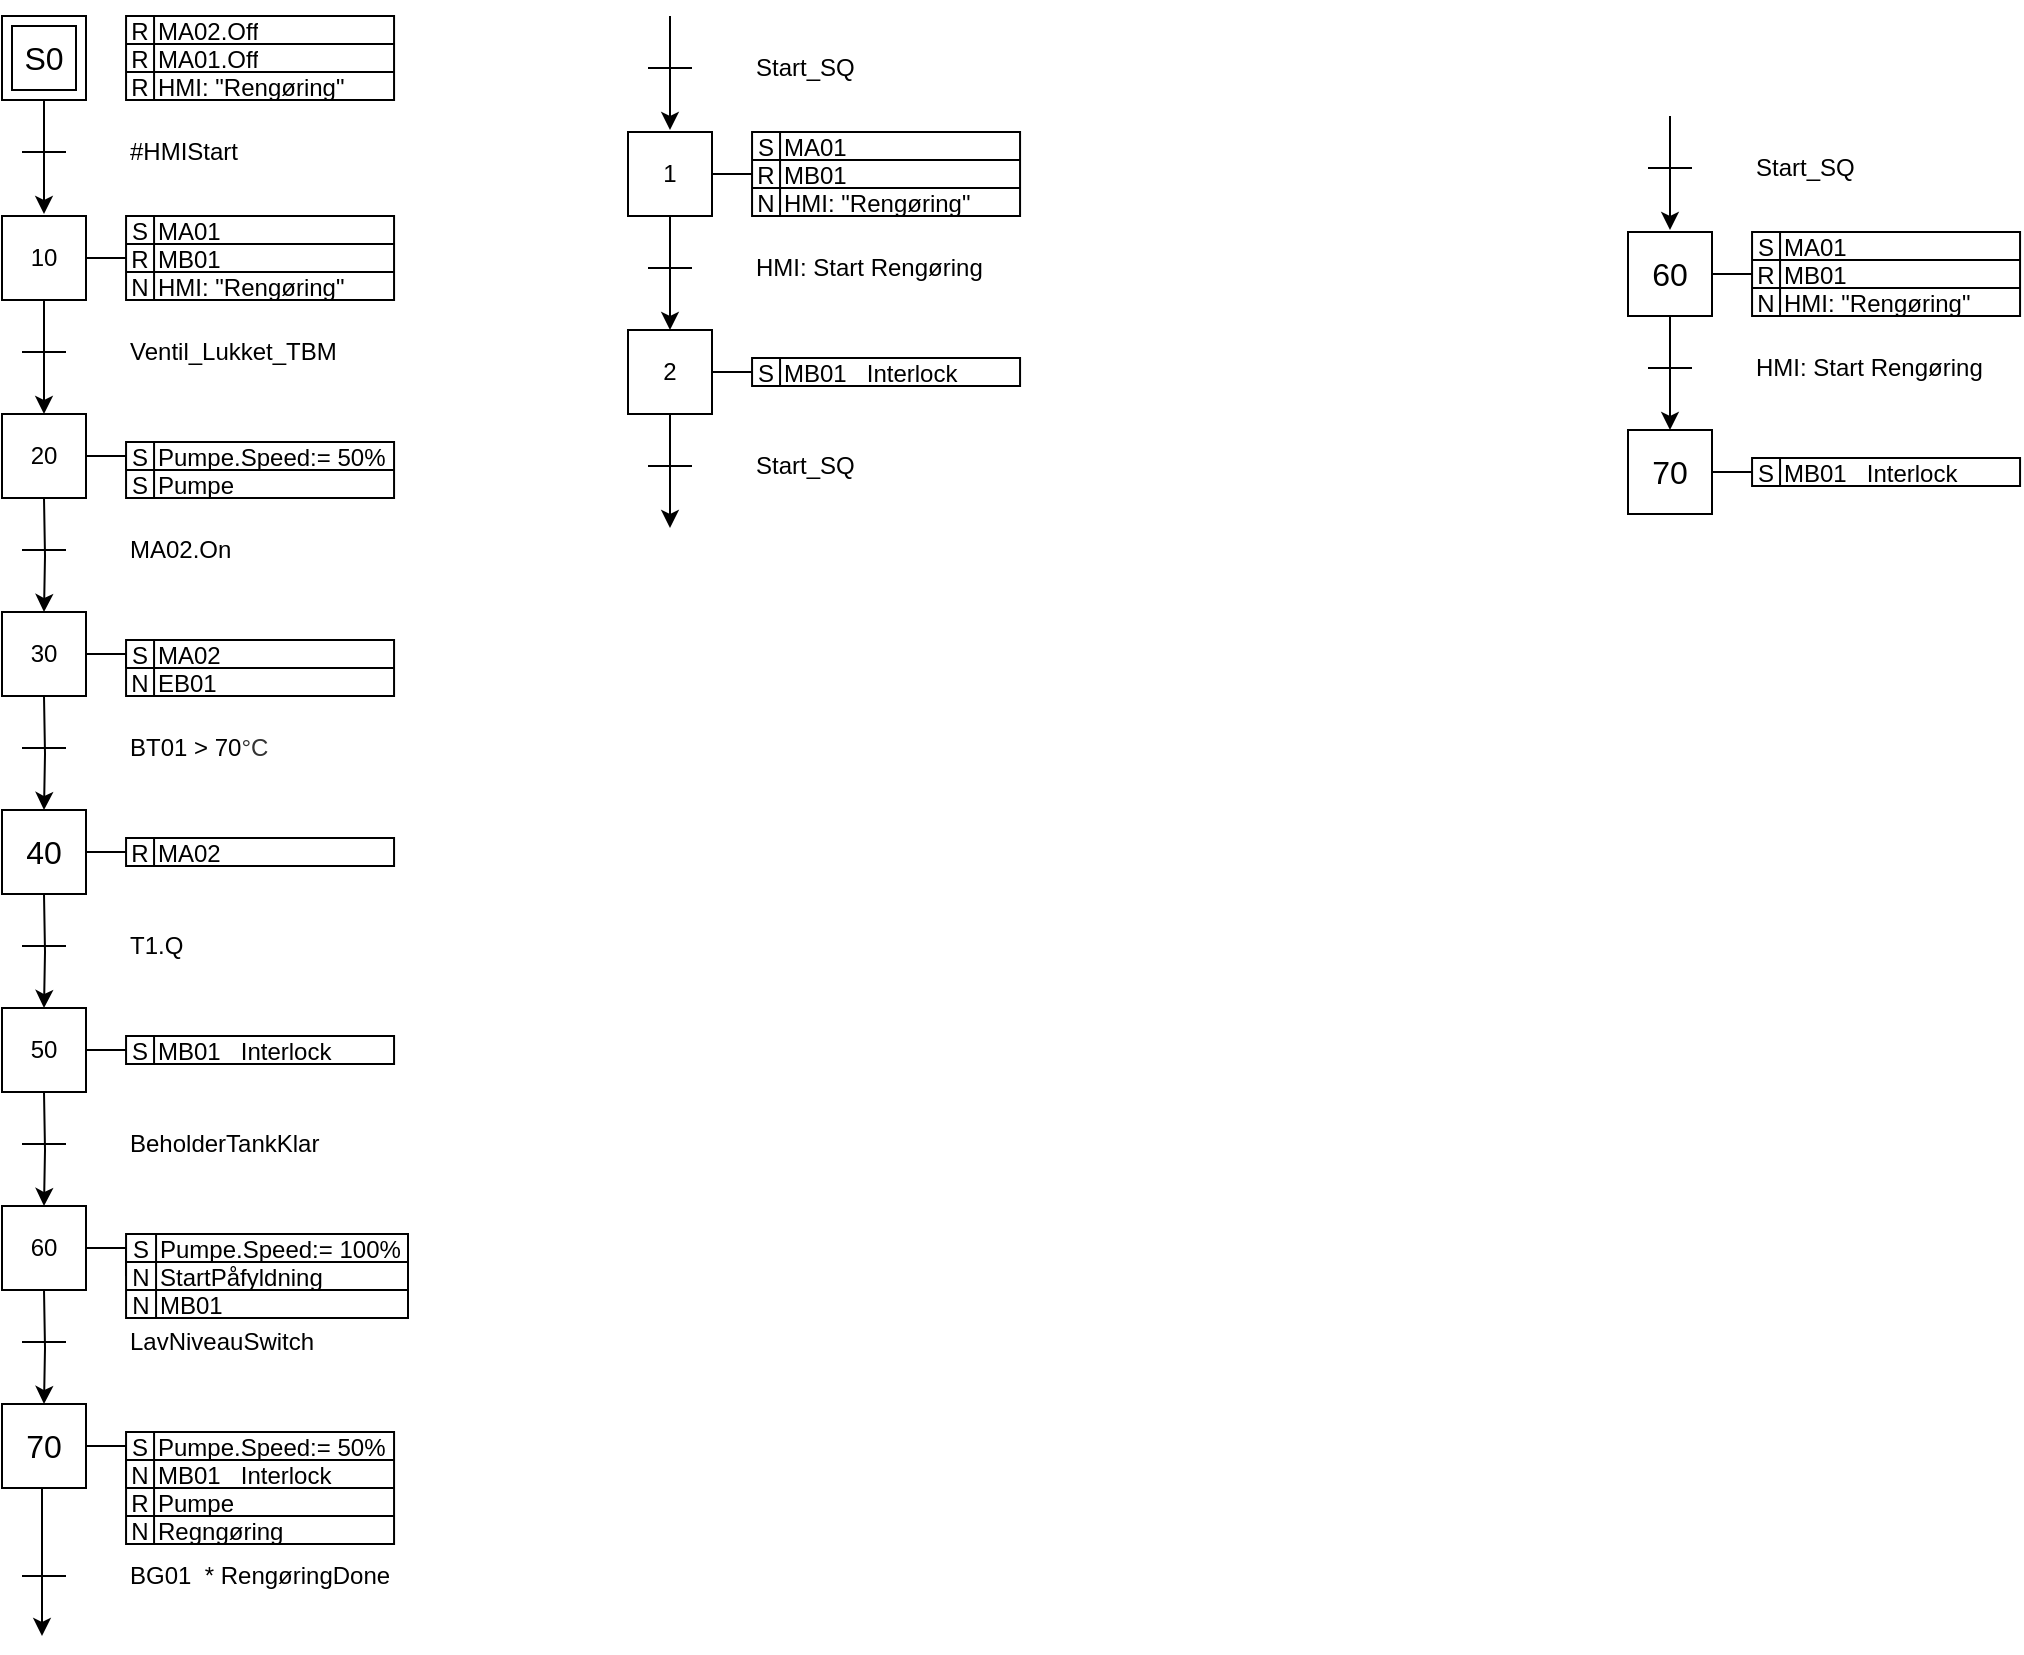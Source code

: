 <mxfile version="24.3.1" type="github">
  <diagram name="Page-1" id="NbfsIK5s4W6ppTxl1Prs">
    <mxGraphModel dx="1421" dy="1440" grid="1" gridSize="10" guides="1" tooltips="1" connect="1" arrows="1" fold="1" page="1" pageScale="1" pageWidth="827" pageHeight="1169" math="0" shadow="0">
      <root>
        <mxCell id="0" />
        <mxCell id="1" parent="0" />
        <mxCell id="Tps_7IvrE-eYc0x_Tanh-2" value="0" style="whiteSpace=wrap;html=1;aspect=fixed;" vertex="1" parent="1">
          <mxGeometry x="-413" y="-1120" width="42" height="42" as="geometry" />
        </mxCell>
        <mxCell id="Tps_7IvrE-eYc0x_Tanh-3" value="&lt;font style=&quot;font-size: 16px;&quot;&gt;S0&lt;/font&gt;" style="whiteSpace=wrap;html=1;aspect=fixed;" vertex="1" parent="1">
          <mxGeometry x="-408" y="-1115" width="32" height="32" as="geometry" />
        </mxCell>
        <mxCell id="Tps_7IvrE-eYc0x_Tanh-4" style="edgeStyle=orthogonalEdgeStyle;rounded=0;orthogonalLoop=1;jettySize=auto;html=1;entryX=0.5;entryY=0;entryDx=0;entryDy=0;exitX=0.5;exitY=1;exitDx=0;exitDy=0;" edge="1" parent="1" source="Tps_7IvrE-eYc0x_Tanh-2">
          <mxGeometry relative="1" as="geometry">
            <mxPoint x="-391" y="-1080" as="sourcePoint" />
            <mxPoint x="-392" y="-1021" as="targetPoint" />
          </mxGeometry>
        </mxCell>
        <mxCell id="Tps_7IvrE-eYc0x_Tanh-5" value="" style="endArrow=none;html=1;" edge="1" parent="1">
          <mxGeometry width="50" height="50" relative="1" as="geometry">
            <mxPoint x="-403" y="-1052" as="sourcePoint" />
            <mxPoint x="-381" y="-1052" as="targetPoint" />
          </mxGeometry>
        </mxCell>
        <mxCell id="Tps_7IvrE-eYc0x_Tanh-6" value="#HMIStart" style="edgeLabel;html=1;align=left;verticalAlign=middle;resizable=0;points=[];labelBackgroundColor=none;fontSize=12;" connectable="0" vertex="1" parent="Tps_7IvrE-eYc0x_Tanh-5">
          <mxGeometry x="-0.871" y="-1" relative="1" as="geometry">
            <mxPoint x="50" y="-1" as="offset" />
          </mxGeometry>
        </mxCell>
        <mxCell id="Tps_7IvrE-eYc0x_Tanh-46" style="edgeStyle=orthogonalEdgeStyle;rounded=0;orthogonalLoop=1;jettySize=auto;html=1;entryX=0;entryY=0.5;entryDx=0;entryDy=0;endArrow=none;endFill=0;exitX=1;exitY=0.5;exitDx=0;exitDy=0;" edge="1" parent="1" source="Tps_7IvrE-eYc0x_Tanh-47" target="Tps_7IvrE-eYc0x_Tanh-48">
          <mxGeometry relative="1" as="geometry">
            <mxPoint x="-361.97" y="-979" as="sourcePoint" />
            <mxPoint x="-351" y="-999" as="targetPoint" />
          </mxGeometry>
        </mxCell>
        <mxCell id="Tps_7IvrE-eYc0x_Tanh-47" value="10" style="whiteSpace=wrap;html=1;aspect=fixed;" vertex="1" parent="1">
          <mxGeometry x="-413" y="-1020" width="42" height="42" as="geometry" />
        </mxCell>
        <mxCell id="Tps_7IvrE-eYc0x_Tanh-48" value="" style="shape=table;startSize=0;container=1;collapsible=0;childLayout=tableLayout;fontSize=12;rounded=1;swimlaneLine=1;align=left;spacing=2;" vertex="1" parent="1">
          <mxGeometry x="-350.97" y="-1020" width="134" height="42" as="geometry" />
        </mxCell>
        <mxCell id="Tps_7IvrE-eYc0x_Tanh-49" value="" style="shape=tableRow;horizontal=0;startSize=0;swimlaneHead=0;swimlaneBody=0;strokeColor=inherit;top=0;left=0;bottom=0;right=0;collapsible=0;dropTarget=0;fillColor=none;points=[[0,0.5],[1,0.5]];portConstraint=eastwest;fontSize=16;" vertex="1" parent="Tps_7IvrE-eYc0x_Tanh-48">
          <mxGeometry width="134" height="14" as="geometry" />
        </mxCell>
        <mxCell id="Tps_7IvrE-eYc0x_Tanh-50" value="S" style="shape=partialRectangle;html=1;whiteSpace=wrap;connectable=0;strokeColor=inherit;overflow=hidden;fillColor=none;top=0;left=0;bottom=0;right=0;pointerEvents=1;fontSize=12;align=center;verticalAlign=middle;labelPosition=center;verticalLabelPosition=middle;horizontal=1;spacing=0;" vertex="1" parent="Tps_7IvrE-eYc0x_Tanh-49">
          <mxGeometry width="14" height="14" as="geometry">
            <mxRectangle width="14" height="14" as="alternateBounds" />
          </mxGeometry>
        </mxCell>
        <mxCell id="Tps_7IvrE-eYc0x_Tanh-51" value="MA01" style="shape=partialRectangle;whiteSpace=wrap;connectable=0;strokeColor=inherit;overflow=hidden;fillColor=none;top=0;left=0;bottom=0;right=0;pointerEvents=1;fontSize=12;align=left;verticalAlign=middle;html=1;spacing=0;spacingLeft=2;" vertex="1" parent="Tps_7IvrE-eYc0x_Tanh-49">
          <mxGeometry x="14" width="120" height="14" as="geometry">
            <mxRectangle width="120" height="14" as="alternateBounds" />
          </mxGeometry>
        </mxCell>
        <mxCell id="Tps_7IvrE-eYc0x_Tanh-52" style="shape=tableRow;horizontal=0;startSize=0;swimlaneHead=0;swimlaneBody=0;strokeColor=inherit;top=0;left=0;bottom=0;right=0;collapsible=0;dropTarget=0;fillColor=none;points=[[0,0.5],[1,0.5]];portConstraint=eastwest;fontSize=16;" vertex="1" parent="Tps_7IvrE-eYc0x_Tanh-48">
          <mxGeometry y="14" width="134" height="14" as="geometry" />
        </mxCell>
        <mxCell id="Tps_7IvrE-eYc0x_Tanh-53" value="R" style="shape=partialRectangle;html=1;whiteSpace=wrap;connectable=0;strokeColor=inherit;overflow=hidden;fillColor=none;top=0;left=0;bottom=0;right=0;pointerEvents=1;fontSize=12;align=center;verticalAlign=middle;labelPosition=center;verticalLabelPosition=middle;horizontal=1;spacing=0;" vertex="1" parent="Tps_7IvrE-eYc0x_Tanh-52">
          <mxGeometry width="14" height="14" as="geometry">
            <mxRectangle width="14" height="14" as="alternateBounds" />
          </mxGeometry>
        </mxCell>
        <mxCell id="Tps_7IvrE-eYc0x_Tanh-54" value="MB01" style="shape=partialRectangle;whiteSpace=wrap;connectable=0;strokeColor=inherit;overflow=hidden;fillColor=none;top=0;left=0;bottom=0;right=0;pointerEvents=1;fontSize=12;align=left;verticalAlign=middle;html=1;spacing=0;spacingLeft=2;" vertex="1" parent="Tps_7IvrE-eYc0x_Tanh-52">
          <mxGeometry x="14" width="120" height="14" as="geometry">
            <mxRectangle width="120" height="14" as="alternateBounds" />
          </mxGeometry>
        </mxCell>
        <mxCell id="Tps_7IvrE-eYc0x_Tanh-55" style="shape=tableRow;horizontal=0;startSize=0;swimlaneHead=0;swimlaneBody=0;strokeColor=inherit;top=0;left=0;bottom=0;right=0;collapsible=0;dropTarget=0;fillColor=none;points=[[0,0.5],[1,0.5]];portConstraint=eastwest;fontSize=16;" vertex="1" parent="Tps_7IvrE-eYc0x_Tanh-48">
          <mxGeometry y="28" width="134" height="14" as="geometry" />
        </mxCell>
        <mxCell id="Tps_7IvrE-eYc0x_Tanh-56" value="N" style="shape=partialRectangle;html=1;whiteSpace=wrap;connectable=0;strokeColor=inherit;overflow=hidden;fillColor=none;top=0;left=0;bottom=0;right=0;pointerEvents=1;fontSize=12;align=center;verticalAlign=middle;labelPosition=center;verticalLabelPosition=middle;horizontal=1;spacing=0;" vertex="1" parent="Tps_7IvrE-eYc0x_Tanh-55">
          <mxGeometry width="14" height="14" as="geometry">
            <mxRectangle width="14" height="14" as="alternateBounds" />
          </mxGeometry>
        </mxCell>
        <mxCell id="Tps_7IvrE-eYc0x_Tanh-57" value="HMI: &quot;Rengøring&quot;" style="shape=partialRectangle;whiteSpace=wrap;connectable=0;strokeColor=inherit;overflow=hidden;fillColor=none;top=0;left=0;bottom=0;right=0;pointerEvents=1;fontSize=12;align=left;verticalAlign=middle;html=1;spacing=0;spacingLeft=2;" vertex="1" parent="Tps_7IvrE-eYc0x_Tanh-55">
          <mxGeometry x="14" width="120" height="14" as="geometry">
            <mxRectangle width="120" height="14" as="alternateBounds" />
          </mxGeometry>
        </mxCell>
        <mxCell id="Tps_7IvrE-eYc0x_Tanh-58" style="edgeStyle=orthogonalEdgeStyle;rounded=0;orthogonalLoop=1;jettySize=auto;html=1;entryX=0;entryY=0.5;entryDx=0;entryDy=0;endArrow=none;endFill=0;exitX=1;exitY=0.5;exitDx=0;exitDy=0;" edge="1" parent="1" source="Tps_7IvrE-eYc0x_Tanh-59" target="Tps_7IvrE-eYc0x_Tanh-63">
          <mxGeometry relative="1" as="geometry">
            <mxPoint x="-361.97" y="-880" as="sourcePoint" />
            <mxPoint x="-351" y="-900" as="targetPoint" />
          </mxGeometry>
        </mxCell>
        <mxCell id="Tps_7IvrE-eYc0x_Tanh-59" value="&lt;div&gt;20&lt;/div&gt;" style="whiteSpace=wrap;html=1;aspect=fixed;" vertex="1" parent="1">
          <mxGeometry x="-413" y="-921" width="42" height="42" as="geometry" />
        </mxCell>
        <mxCell id="Tps_7IvrE-eYc0x_Tanh-60" style="edgeStyle=orthogonalEdgeStyle;rounded=0;orthogonalLoop=1;jettySize=auto;html=1;entryX=0.5;entryY=0;entryDx=0;entryDy=0;exitX=0.5;exitY=1;exitDx=0;exitDy=0;" edge="1" parent="1" source="Tps_7IvrE-eYc0x_Tanh-47" target="Tps_7IvrE-eYc0x_Tanh-59">
          <mxGeometry relative="1" as="geometry">
            <mxPoint x="-391" y="-977" as="sourcePoint" />
            <mxPoint x="-392" y="-920" as="targetPoint" />
          </mxGeometry>
        </mxCell>
        <mxCell id="Tps_7IvrE-eYc0x_Tanh-61" value="" style="endArrow=none;html=1;" edge="1" parent="1">
          <mxGeometry width="50" height="50" relative="1" as="geometry">
            <mxPoint x="-403" y="-952" as="sourcePoint" />
            <mxPoint x="-381" y="-952" as="targetPoint" />
          </mxGeometry>
        </mxCell>
        <mxCell id="Tps_7IvrE-eYc0x_Tanh-62" value="Ventil_Lukket_TBM" style="edgeLabel;html=1;align=left;verticalAlign=middle;resizable=0;points=[];labelBackgroundColor=none;fontSize=12;" connectable="0" vertex="1" parent="Tps_7IvrE-eYc0x_Tanh-61">
          <mxGeometry x="-0.871" y="-1" relative="1" as="geometry">
            <mxPoint x="50" y="-1" as="offset" />
          </mxGeometry>
        </mxCell>
        <mxCell id="Tps_7IvrE-eYc0x_Tanh-63" value="" style="shape=table;startSize=0;container=1;collapsible=0;childLayout=tableLayout;fontSize=12;rounded=1;swimlaneLine=1;align=left;spacing=2;" vertex="1" parent="1">
          <mxGeometry x="-350.97" y="-907" width="134" height="28" as="geometry" />
        </mxCell>
        <mxCell id="Tps_7IvrE-eYc0x_Tanh-64" value="" style="shape=tableRow;horizontal=0;startSize=0;swimlaneHead=0;swimlaneBody=0;strokeColor=inherit;top=0;left=0;bottom=0;right=0;collapsible=0;dropTarget=0;fillColor=none;points=[[0,0.5],[1,0.5]];portConstraint=eastwest;fontSize=16;" vertex="1" parent="Tps_7IvrE-eYc0x_Tanh-63">
          <mxGeometry width="134" height="14" as="geometry" />
        </mxCell>
        <mxCell id="Tps_7IvrE-eYc0x_Tanh-65" value="S" style="shape=partialRectangle;html=1;whiteSpace=wrap;connectable=0;strokeColor=inherit;overflow=hidden;fillColor=none;top=0;left=0;bottom=0;right=0;pointerEvents=1;fontSize=12;align=center;verticalAlign=middle;labelPosition=center;verticalLabelPosition=middle;horizontal=1;spacing=0;" vertex="1" parent="Tps_7IvrE-eYc0x_Tanh-64">
          <mxGeometry width="14" height="14" as="geometry">
            <mxRectangle width="14" height="14" as="alternateBounds" />
          </mxGeometry>
        </mxCell>
        <mxCell id="Tps_7IvrE-eYc0x_Tanh-66" value="&lt;div&gt;Pumpe.Speed:= 50%&lt;/div&gt;" style="shape=partialRectangle;whiteSpace=wrap;connectable=0;strokeColor=inherit;overflow=hidden;fillColor=none;top=0;left=0;bottom=0;right=0;pointerEvents=1;fontSize=12;align=left;verticalAlign=middle;html=1;spacing=0;spacingLeft=2;" vertex="1" parent="Tps_7IvrE-eYc0x_Tanh-64">
          <mxGeometry x="14" width="120" height="14" as="geometry">
            <mxRectangle width="120" height="14" as="alternateBounds" />
          </mxGeometry>
        </mxCell>
        <mxCell id="Tps_7IvrE-eYc0x_Tanh-291" style="shape=tableRow;horizontal=0;startSize=0;swimlaneHead=0;swimlaneBody=0;strokeColor=inherit;top=0;left=0;bottom=0;right=0;collapsible=0;dropTarget=0;fillColor=none;points=[[0,0.5],[1,0.5]];portConstraint=eastwest;fontSize=16;" vertex="1" parent="Tps_7IvrE-eYc0x_Tanh-63">
          <mxGeometry y="14" width="134" height="14" as="geometry" />
        </mxCell>
        <mxCell id="Tps_7IvrE-eYc0x_Tanh-292" value="S" style="shape=partialRectangle;html=1;whiteSpace=wrap;connectable=0;strokeColor=inherit;overflow=hidden;fillColor=none;top=0;left=0;bottom=0;right=0;pointerEvents=1;fontSize=12;align=center;verticalAlign=middle;labelPosition=center;verticalLabelPosition=middle;horizontal=1;spacing=0;" vertex="1" parent="Tps_7IvrE-eYc0x_Tanh-291">
          <mxGeometry width="14" height="14" as="geometry">
            <mxRectangle width="14" height="14" as="alternateBounds" />
          </mxGeometry>
        </mxCell>
        <mxCell id="Tps_7IvrE-eYc0x_Tanh-293" value="Pumpe" style="shape=partialRectangle;whiteSpace=wrap;connectable=0;strokeColor=inherit;overflow=hidden;fillColor=none;top=0;left=0;bottom=0;right=0;pointerEvents=1;fontSize=12;align=left;verticalAlign=middle;html=1;spacing=0;spacingLeft=2;" vertex="1" parent="Tps_7IvrE-eYc0x_Tanh-291">
          <mxGeometry x="14" width="120" height="14" as="geometry">
            <mxRectangle width="120" height="14" as="alternateBounds" />
          </mxGeometry>
        </mxCell>
        <mxCell id="Tps_7IvrE-eYc0x_Tanh-131" style="edgeStyle=orthogonalEdgeStyle;rounded=0;orthogonalLoop=1;jettySize=auto;html=1;entryX=0.5;entryY=0;entryDx=0;entryDy=0;exitX=0.5;exitY=1;exitDx=0;exitDy=0;" edge="1" parent="1">
          <mxGeometry relative="1" as="geometry">
            <mxPoint x="421" y="-1070" as="sourcePoint" />
            <mxPoint x="421" y="-1013" as="targetPoint" />
          </mxGeometry>
        </mxCell>
        <mxCell id="Tps_7IvrE-eYc0x_Tanh-132" value="" style="endArrow=none;html=1;" edge="1" parent="1">
          <mxGeometry width="50" height="50" relative="1" as="geometry">
            <mxPoint x="410" y="-1044" as="sourcePoint" />
            <mxPoint x="432" y="-1044" as="targetPoint" />
          </mxGeometry>
        </mxCell>
        <mxCell id="Tps_7IvrE-eYc0x_Tanh-133" value="Start_SQ" style="edgeLabel;html=1;align=left;verticalAlign=middle;resizable=0;points=[];labelBackgroundColor=none;fontSize=12;" connectable="0" vertex="1" parent="Tps_7IvrE-eYc0x_Tanh-132">
          <mxGeometry x="-0.871" y="-1" relative="1" as="geometry">
            <mxPoint x="50" y="-1" as="offset" />
          </mxGeometry>
        </mxCell>
        <mxCell id="Tps_7IvrE-eYc0x_Tanh-134" style="edgeStyle=orthogonalEdgeStyle;rounded=0;orthogonalLoop=1;jettySize=auto;html=1;entryX=0;entryY=0.5;entryDx=0;entryDy=0;endArrow=none;endFill=0;exitX=1;exitY=0.5;exitDx=0;exitDy=0;" edge="1" parent="1" source="Tps_7IvrE-eYc0x_Tanh-135" target="Tps_7IvrE-eYc0x_Tanh-136">
          <mxGeometry relative="1" as="geometry">
            <mxPoint x="451.03" y="-971" as="sourcePoint" />
            <mxPoint x="462" y="-991" as="targetPoint" />
          </mxGeometry>
        </mxCell>
        <mxCell id="Tps_7IvrE-eYc0x_Tanh-135" value="&lt;span style=&quot;font-size: 16px;&quot;&gt;60&lt;/span&gt;" style="whiteSpace=wrap;html=1;aspect=fixed;" vertex="1" parent="1">
          <mxGeometry x="400" y="-1012" width="42" height="42" as="geometry" />
        </mxCell>
        <mxCell id="Tps_7IvrE-eYc0x_Tanh-136" value="" style="shape=table;startSize=0;container=1;collapsible=0;childLayout=tableLayout;fontSize=12;rounded=1;swimlaneLine=1;align=left;spacing=2;" vertex="1" parent="1">
          <mxGeometry x="462.03" y="-1012" width="134" height="42" as="geometry" />
        </mxCell>
        <mxCell id="Tps_7IvrE-eYc0x_Tanh-137" value="" style="shape=tableRow;horizontal=0;startSize=0;swimlaneHead=0;swimlaneBody=0;strokeColor=inherit;top=0;left=0;bottom=0;right=0;collapsible=0;dropTarget=0;fillColor=none;points=[[0,0.5],[1,0.5]];portConstraint=eastwest;fontSize=16;" vertex="1" parent="Tps_7IvrE-eYc0x_Tanh-136">
          <mxGeometry width="134" height="14" as="geometry" />
        </mxCell>
        <mxCell id="Tps_7IvrE-eYc0x_Tanh-138" value="S" style="shape=partialRectangle;html=1;whiteSpace=wrap;connectable=0;strokeColor=inherit;overflow=hidden;fillColor=none;top=0;left=0;bottom=0;right=0;pointerEvents=1;fontSize=12;align=center;verticalAlign=middle;labelPosition=center;verticalLabelPosition=middle;horizontal=1;spacing=0;" vertex="1" parent="Tps_7IvrE-eYc0x_Tanh-137">
          <mxGeometry width="14" height="14" as="geometry">
            <mxRectangle width="14" height="14" as="alternateBounds" />
          </mxGeometry>
        </mxCell>
        <mxCell id="Tps_7IvrE-eYc0x_Tanh-139" value="MA01" style="shape=partialRectangle;whiteSpace=wrap;connectable=0;strokeColor=inherit;overflow=hidden;fillColor=none;top=0;left=0;bottom=0;right=0;pointerEvents=1;fontSize=12;align=left;verticalAlign=middle;html=1;spacing=0;spacingLeft=2;" vertex="1" parent="Tps_7IvrE-eYc0x_Tanh-137">
          <mxGeometry x="14" width="120" height="14" as="geometry">
            <mxRectangle width="120" height="14" as="alternateBounds" />
          </mxGeometry>
        </mxCell>
        <mxCell id="Tps_7IvrE-eYc0x_Tanh-140" style="shape=tableRow;horizontal=0;startSize=0;swimlaneHead=0;swimlaneBody=0;strokeColor=inherit;top=0;left=0;bottom=0;right=0;collapsible=0;dropTarget=0;fillColor=none;points=[[0,0.5],[1,0.5]];portConstraint=eastwest;fontSize=16;" vertex="1" parent="Tps_7IvrE-eYc0x_Tanh-136">
          <mxGeometry y="14" width="134" height="14" as="geometry" />
        </mxCell>
        <mxCell id="Tps_7IvrE-eYc0x_Tanh-141" value="R" style="shape=partialRectangle;html=1;whiteSpace=wrap;connectable=0;strokeColor=inherit;overflow=hidden;fillColor=none;top=0;left=0;bottom=0;right=0;pointerEvents=1;fontSize=12;align=center;verticalAlign=middle;labelPosition=center;verticalLabelPosition=middle;horizontal=1;spacing=0;" vertex="1" parent="Tps_7IvrE-eYc0x_Tanh-140">
          <mxGeometry width="14" height="14" as="geometry">
            <mxRectangle width="14" height="14" as="alternateBounds" />
          </mxGeometry>
        </mxCell>
        <mxCell id="Tps_7IvrE-eYc0x_Tanh-142" value="MB01" style="shape=partialRectangle;whiteSpace=wrap;connectable=0;strokeColor=inherit;overflow=hidden;fillColor=none;top=0;left=0;bottom=0;right=0;pointerEvents=1;fontSize=12;align=left;verticalAlign=middle;html=1;spacing=0;spacingLeft=2;" vertex="1" parent="Tps_7IvrE-eYc0x_Tanh-140">
          <mxGeometry x="14" width="120" height="14" as="geometry">
            <mxRectangle width="120" height="14" as="alternateBounds" />
          </mxGeometry>
        </mxCell>
        <mxCell id="Tps_7IvrE-eYc0x_Tanh-143" style="shape=tableRow;horizontal=0;startSize=0;swimlaneHead=0;swimlaneBody=0;strokeColor=inherit;top=0;left=0;bottom=0;right=0;collapsible=0;dropTarget=0;fillColor=none;points=[[0,0.5],[1,0.5]];portConstraint=eastwest;fontSize=16;" vertex="1" parent="Tps_7IvrE-eYc0x_Tanh-136">
          <mxGeometry y="28" width="134" height="14" as="geometry" />
        </mxCell>
        <mxCell id="Tps_7IvrE-eYc0x_Tanh-144" value="N" style="shape=partialRectangle;html=1;whiteSpace=wrap;connectable=0;strokeColor=inherit;overflow=hidden;fillColor=none;top=0;left=0;bottom=0;right=0;pointerEvents=1;fontSize=12;align=center;verticalAlign=middle;labelPosition=center;verticalLabelPosition=middle;horizontal=1;spacing=0;" vertex="1" parent="Tps_7IvrE-eYc0x_Tanh-143">
          <mxGeometry width="14" height="14" as="geometry">
            <mxRectangle width="14" height="14" as="alternateBounds" />
          </mxGeometry>
        </mxCell>
        <mxCell id="Tps_7IvrE-eYc0x_Tanh-145" value="HMI: &quot;Rengøring&quot;" style="shape=partialRectangle;whiteSpace=wrap;connectable=0;strokeColor=inherit;overflow=hidden;fillColor=none;top=0;left=0;bottom=0;right=0;pointerEvents=1;fontSize=12;align=left;verticalAlign=middle;html=1;spacing=0;spacingLeft=2;" vertex="1" parent="Tps_7IvrE-eYc0x_Tanh-143">
          <mxGeometry x="14" width="120" height="14" as="geometry">
            <mxRectangle width="120" height="14" as="alternateBounds" />
          </mxGeometry>
        </mxCell>
        <mxCell id="Tps_7IvrE-eYc0x_Tanh-146" style="edgeStyle=orthogonalEdgeStyle;rounded=0;orthogonalLoop=1;jettySize=auto;html=1;entryX=0;entryY=0.5;entryDx=0;entryDy=0;endArrow=none;endFill=0;exitX=1;exitY=0.5;exitDx=0;exitDy=0;" edge="1" parent="1" source="Tps_7IvrE-eYc0x_Tanh-147" target="Tps_7IvrE-eYc0x_Tanh-151">
          <mxGeometry relative="1" as="geometry">
            <mxPoint x="451.03" y="-872" as="sourcePoint" />
            <mxPoint x="462" y="-892" as="targetPoint" />
          </mxGeometry>
        </mxCell>
        <mxCell id="Tps_7IvrE-eYc0x_Tanh-147" value="&lt;span style=&quot;font-size: 16px;&quot;&gt;70&lt;/span&gt;" style="whiteSpace=wrap;html=1;aspect=fixed;" vertex="1" parent="1">
          <mxGeometry x="400" y="-913" width="42" height="42" as="geometry" />
        </mxCell>
        <mxCell id="Tps_7IvrE-eYc0x_Tanh-148" style="edgeStyle=orthogonalEdgeStyle;rounded=0;orthogonalLoop=1;jettySize=auto;html=1;entryX=0.5;entryY=0;entryDx=0;entryDy=0;exitX=0.5;exitY=1;exitDx=0;exitDy=0;" edge="1" parent="1" source="Tps_7IvrE-eYc0x_Tanh-135" target="Tps_7IvrE-eYc0x_Tanh-147">
          <mxGeometry relative="1" as="geometry">
            <mxPoint x="422" y="-969" as="sourcePoint" />
            <mxPoint x="421" y="-912" as="targetPoint" />
          </mxGeometry>
        </mxCell>
        <mxCell id="Tps_7IvrE-eYc0x_Tanh-149" value="" style="endArrow=none;html=1;" edge="1" parent="1">
          <mxGeometry width="50" height="50" relative="1" as="geometry">
            <mxPoint x="410" y="-944" as="sourcePoint" />
            <mxPoint x="432" y="-944" as="targetPoint" />
          </mxGeometry>
        </mxCell>
        <mxCell id="Tps_7IvrE-eYc0x_Tanh-150" value="HMI: Start Rengøring" style="edgeLabel;html=1;align=left;verticalAlign=middle;resizable=0;points=[];labelBackgroundColor=none;fontSize=12;" connectable="0" vertex="1" parent="Tps_7IvrE-eYc0x_Tanh-149">
          <mxGeometry x="-0.871" y="-1" relative="1" as="geometry">
            <mxPoint x="50" y="-1" as="offset" />
          </mxGeometry>
        </mxCell>
        <mxCell id="Tps_7IvrE-eYc0x_Tanh-151" value="" style="shape=table;startSize=0;container=1;collapsible=0;childLayout=tableLayout;fontSize=12;rounded=1;swimlaneLine=1;align=left;spacing=2;" vertex="1" parent="1">
          <mxGeometry x="462.03" y="-899" width="134" height="14" as="geometry" />
        </mxCell>
        <mxCell id="Tps_7IvrE-eYc0x_Tanh-152" value="" style="shape=tableRow;horizontal=0;startSize=0;swimlaneHead=0;swimlaneBody=0;strokeColor=inherit;top=0;left=0;bottom=0;right=0;collapsible=0;dropTarget=0;fillColor=none;points=[[0,0.5],[1,0.5]];portConstraint=eastwest;fontSize=16;" vertex="1" parent="Tps_7IvrE-eYc0x_Tanh-151">
          <mxGeometry width="134" height="14" as="geometry" />
        </mxCell>
        <mxCell id="Tps_7IvrE-eYc0x_Tanh-153" value="S" style="shape=partialRectangle;html=1;whiteSpace=wrap;connectable=0;strokeColor=inherit;overflow=hidden;fillColor=none;top=0;left=0;bottom=0;right=0;pointerEvents=1;fontSize=12;align=center;verticalAlign=middle;labelPosition=center;verticalLabelPosition=middle;horizontal=1;spacing=0;" vertex="1" parent="Tps_7IvrE-eYc0x_Tanh-152">
          <mxGeometry width="14" height="14" as="geometry">
            <mxRectangle width="14" height="14" as="alternateBounds" />
          </mxGeometry>
        </mxCell>
        <mxCell id="Tps_7IvrE-eYc0x_Tanh-154" value="MB01_ Interlock" style="shape=partialRectangle;whiteSpace=wrap;connectable=0;strokeColor=inherit;overflow=hidden;fillColor=none;top=0;left=0;bottom=0;right=0;pointerEvents=1;fontSize=12;align=left;verticalAlign=middle;html=1;spacing=0;spacingLeft=2;" vertex="1" parent="Tps_7IvrE-eYc0x_Tanh-152">
          <mxGeometry x="14" width="120" height="14" as="geometry">
            <mxRectangle width="120" height="14" as="alternateBounds" />
          </mxGeometry>
        </mxCell>
        <mxCell id="Tps_7IvrE-eYc0x_Tanh-155" style="edgeStyle=orthogonalEdgeStyle;rounded=0;orthogonalLoop=1;jettySize=auto;html=1;entryX=0;entryY=0.5;entryDx=0;entryDy=0;endArrow=none;endFill=0;exitX=1;exitY=0.5;exitDx=0;exitDy=0;" edge="1" parent="1" source="Tps_7IvrE-eYc0x_Tanh-156" target="Tps_7IvrE-eYc0x_Tanh-160">
          <mxGeometry relative="1" as="geometry">
            <mxPoint x="-361.97" y="-781" as="sourcePoint" />
            <mxPoint x="-351" y="-801" as="targetPoint" />
          </mxGeometry>
        </mxCell>
        <mxCell id="Tps_7IvrE-eYc0x_Tanh-156" value="30" style="whiteSpace=wrap;html=1;aspect=fixed;" vertex="1" parent="1">
          <mxGeometry x="-413" y="-822" width="42" height="42" as="geometry" />
        </mxCell>
        <mxCell id="Tps_7IvrE-eYc0x_Tanh-157" style="edgeStyle=orthogonalEdgeStyle;rounded=0;orthogonalLoop=1;jettySize=auto;html=1;entryX=0.5;entryY=0;entryDx=0;entryDy=0;exitX=0.5;exitY=1;exitDx=0;exitDy=0;" edge="1" parent="1" target="Tps_7IvrE-eYc0x_Tanh-156">
          <mxGeometry relative="1" as="geometry">
            <mxPoint x="-392" y="-879" as="sourcePoint" />
            <mxPoint x="-392" y="-821" as="targetPoint" />
          </mxGeometry>
        </mxCell>
        <mxCell id="Tps_7IvrE-eYc0x_Tanh-158" value="" style="endArrow=none;html=1;" edge="1" parent="1">
          <mxGeometry width="50" height="50" relative="1" as="geometry">
            <mxPoint x="-403" y="-853" as="sourcePoint" />
            <mxPoint x="-381" y="-853" as="targetPoint" />
          </mxGeometry>
        </mxCell>
        <mxCell id="Tps_7IvrE-eYc0x_Tanh-159" value="MA02.On" style="edgeLabel;html=1;align=left;verticalAlign=middle;resizable=0;points=[];labelBackgroundColor=none;fontSize=12;" connectable="0" vertex="1" parent="Tps_7IvrE-eYc0x_Tanh-158">
          <mxGeometry x="-0.871" y="-1" relative="1" as="geometry">
            <mxPoint x="50" y="-1" as="offset" />
          </mxGeometry>
        </mxCell>
        <mxCell id="Tps_7IvrE-eYc0x_Tanh-160" value="" style="shape=table;startSize=0;container=1;collapsible=0;childLayout=tableLayout;fontSize=12;rounded=1;swimlaneLine=1;align=left;spacing=2;" vertex="1" parent="1">
          <mxGeometry x="-350.97" y="-808" width="134" height="28" as="geometry" />
        </mxCell>
        <mxCell id="Tps_7IvrE-eYc0x_Tanh-161" value="" style="shape=tableRow;horizontal=0;startSize=0;swimlaneHead=0;swimlaneBody=0;strokeColor=inherit;top=0;left=0;bottom=0;right=0;collapsible=0;dropTarget=0;fillColor=none;points=[[0,0.5],[1,0.5]];portConstraint=eastwest;fontSize=16;" vertex="1" parent="Tps_7IvrE-eYc0x_Tanh-160">
          <mxGeometry width="134" height="14" as="geometry" />
        </mxCell>
        <mxCell id="Tps_7IvrE-eYc0x_Tanh-162" value="S" style="shape=partialRectangle;html=1;whiteSpace=wrap;connectable=0;strokeColor=inherit;overflow=hidden;fillColor=none;top=0;left=0;bottom=0;right=0;pointerEvents=1;fontSize=12;align=center;verticalAlign=middle;labelPosition=center;verticalLabelPosition=middle;horizontal=1;spacing=0;" vertex="1" parent="Tps_7IvrE-eYc0x_Tanh-161">
          <mxGeometry width="14" height="14" as="geometry">
            <mxRectangle width="14" height="14" as="alternateBounds" />
          </mxGeometry>
        </mxCell>
        <mxCell id="Tps_7IvrE-eYc0x_Tanh-163" value="MA02" style="shape=partialRectangle;whiteSpace=wrap;connectable=0;strokeColor=inherit;overflow=hidden;fillColor=none;top=0;left=0;bottom=0;right=0;pointerEvents=1;fontSize=12;align=left;verticalAlign=middle;html=1;spacing=0;spacingLeft=2;" vertex="1" parent="Tps_7IvrE-eYc0x_Tanh-161">
          <mxGeometry x="14" width="120" height="14" as="geometry">
            <mxRectangle width="120" height="14" as="alternateBounds" />
          </mxGeometry>
        </mxCell>
        <mxCell id="Tps_7IvrE-eYc0x_Tanh-308" style="shape=tableRow;horizontal=0;startSize=0;swimlaneHead=0;swimlaneBody=0;strokeColor=inherit;top=0;left=0;bottom=0;right=0;collapsible=0;dropTarget=0;fillColor=none;points=[[0,0.5],[1,0.5]];portConstraint=eastwest;fontSize=16;" vertex="1" parent="Tps_7IvrE-eYc0x_Tanh-160">
          <mxGeometry y="14" width="134" height="14" as="geometry" />
        </mxCell>
        <mxCell id="Tps_7IvrE-eYc0x_Tanh-309" value="N" style="shape=partialRectangle;html=1;whiteSpace=wrap;connectable=0;strokeColor=inherit;overflow=hidden;fillColor=none;top=0;left=0;bottom=0;right=0;pointerEvents=1;fontSize=12;align=center;verticalAlign=middle;labelPosition=center;verticalLabelPosition=middle;horizontal=1;spacing=0;" vertex="1" parent="Tps_7IvrE-eYc0x_Tanh-308">
          <mxGeometry width="14" height="14" as="geometry">
            <mxRectangle width="14" height="14" as="alternateBounds" />
          </mxGeometry>
        </mxCell>
        <mxCell id="Tps_7IvrE-eYc0x_Tanh-310" value="EB01" style="shape=partialRectangle;whiteSpace=wrap;connectable=0;strokeColor=inherit;overflow=hidden;fillColor=none;top=0;left=0;bottom=0;right=0;pointerEvents=1;fontSize=12;align=left;verticalAlign=middle;html=1;spacing=0;spacingLeft=2;" vertex="1" parent="Tps_7IvrE-eYc0x_Tanh-308">
          <mxGeometry x="14" width="120" height="14" as="geometry">
            <mxRectangle width="120" height="14" as="alternateBounds" />
          </mxGeometry>
        </mxCell>
        <mxCell id="Tps_7IvrE-eYc0x_Tanh-164" style="edgeStyle=orthogonalEdgeStyle;rounded=0;orthogonalLoop=1;jettySize=auto;html=1;entryX=0;entryY=0.5;entryDx=0;entryDy=0;endArrow=none;endFill=0;exitX=1;exitY=0.5;exitDx=0;exitDy=0;" edge="1" parent="1" source="Tps_7IvrE-eYc0x_Tanh-165" target="Tps_7IvrE-eYc0x_Tanh-169">
          <mxGeometry relative="1" as="geometry">
            <mxPoint x="-361.97" y="-682" as="sourcePoint" />
            <mxPoint x="-351" y="-702" as="targetPoint" />
          </mxGeometry>
        </mxCell>
        <mxCell id="Tps_7IvrE-eYc0x_Tanh-165" value="&lt;span style=&quot;font-size: 16px;&quot;&gt;40&lt;br&gt;&lt;/span&gt;" style="whiteSpace=wrap;html=1;aspect=fixed;" vertex="1" parent="1">
          <mxGeometry x="-413" y="-723" width="42" height="42" as="geometry" />
        </mxCell>
        <mxCell id="Tps_7IvrE-eYc0x_Tanh-166" style="edgeStyle=orthogonalEdgeStyle;rounded=0;orthogonalLoop=1;jettySize=auto;html=1;entryX=0.5;entryY=0;entryDx=0;entryDy=0;exitX=0.5;exitY=1;exitDx=0;exitDy=0;" edge="1" parent="1" target="Tps_7IvrE-eYc0x_Tanh-165">
          <mxGeometry relative="1" as="geometry">
            <mxPoint x="-392" y="-780" as="sourcePoint" />
            <mxPoint x="-392" y="-722" as="targetPoint" />
          </mxGeometry>
        </mxCell>
        <mxCell id="Tps_7IvrE-eYc0x_Tanh-167" value="" style="endArrow=none;html=1;" edge="1" parent="1">
          <mxGeometry width="50" height="50" relative="1" as="geometry">
            <mxPoint x="-403" y="-754" as="sourcePoint" />
            <mxPoint x="-381" y="-754" as="targetPoint" />
          </mxGeometry>
        </mxCell>
        <mxCell id="Tps_7IvrE-eYc0x_Tanh-168" value="BT01 &amp;gt;&lt;font face=&quot;Helvetica&quot;&gt; 70&lt;span style=&quot;color: rgb(51, 51, 51); text-wrap: wrap;&quot;&gt;&lt;font style=&quot;font-size: 12px;&quot;&gt;°C&lt;/font&gt;&lt;/span&gt;&lt;/font&gt;" style="edgeLabel;html=1;align=left;verticalAlign=middle;resizable=0;points=[];labelBackgroundColor=none;fontSize=12;" connectable="0" vertex="1" parent="Tps_7IvrE-eYc0x_Tanh-167">
          <mxGeometry x="-0.871" y="-1" relative="1" as="geometry">
            <mxPoint x="50" y="-1" as="offset" />
          </mxGeometry>
        </mxCell>
        <mxCell id="Tps_7IvrE-eYc0x_Tanh-169" value="" style="shape=table;startSize=0;container=1;collapsible=0;childLayout=tableLayout;fontSize=12;rounded=1;swimlaneLine=1;align=left;spacing=2;" vertex="1" parent="1">
          <mxGeometry x="-350.97" y="-709" width="134" height="14" as="geometry" />
        </mxCell>
        <mxCell id="Tps_7IvrE-eYc0x_Tanh-170" value="" style="shape=tableRow;horizontal=0;startSize=0;swimlaneHead=0;swimlaneBody=0;strokeColor=inherit;top=0;left=0;bottom=0;right=0;collapsible=0;dropTarget=0;fillColor=none;points=[[0,0.5],[1,0.5]];portConstraint=eastwest;fontSize=16;" vertex="1" parent="Tps_7IvrE-eYc0x_Tanh-169">
          <mxGeometry width="134" height="14" as="geometry" />
        </mxCell>
        <mxCell id="Tps_7IvrE-eYc0x_Tanh-171" value="R" style="shape=partialRectangle;html=1;whiteSpace=wrap;connectable=0;strokeColor=inherit;overflow=hidden;fillColor=none;top=0;left=0;bottom=0;right=0;pointerEvents=1;fontSize=12;align=center;verticalAlign=middle;labelPosition=center;verticalLabelPosition=middle;horizontal=1;spacing=0;" vertex="1" parent="Tps_7IvrE-eYc0x_Tanh-170">
          <mxGeometry width="14" height="14" as="geometry">
            <mxRectangle width="14" height="14" as="alternateBounds" />
          </mxGeometry>
        </mxCell>
        <mxCell id="Tps_7IvrE-eYc0x_Tanh-172" value="MA02" style="shape=partialRectangle;whiteSpace=wrap;connectable=0;strokeColor=inherit;overflow=hidden;fillColor=none;top=0;left=0;bottom=0;right=0;pointerEvents=1;fontSize=12;align=left;verticalAlign=middle;html=1;spacing=0;spacingLeft=2;" vertex="1" parent="Tps_7IvrE-eYc0x_Tanh-170">
          <mxGeometry x="14" width="120" height="14" as="geometry">
            <mxRectangle width="120" height="14" as="alternateBounds" />
          </mxGeometry>
        </mxCell>
        <mxCell id="Tps_7IvrE-eYc0x_Tanh-173" style="edgeStyle=orthogonalEdgeStyle;rounded=0;orthogonalLoop=1;jettySize=auto;html=1;entryX=0;entryY=0.5;entryDx=0;entryDy=0;endArrow=none;endFill=0;exitX=1;exitY=0.5;exitDx=0;exitDy=0;" edge="1" parent="1" source="Tps_7IvrE-eYc0x_Tanh-174" target="Tps_7IvrE-eYc0x_Tanh-178">
          <mxGeometry relative="1" as="geometry">
            <mxPoint x="-361.97" y="-583" as="sourcePoint" />
            <mxPoint x="-351" y="-603" as="targetPoint" />
          </mxGeometry>
        </mxCell>
        <mxCell id="Tps_7IvrE-eYc0x_Tanh-174" value="50" style="whiteSpace=wrap;html=1;aspect=fixed;" vertex="1" parent="1">
          <mxGeometry x="-413" y="-624" width="42" height="42" as="geometry" />
        </mxCell>
        <mxCell id="Tps_7IvrE-eYc0x_Tanh-175" style="edgeStyle=orthogonalEdgeStyle;rounded=0;orthogonalLoop=1;jettySize=auto;html=1;entryX=0.5;entryY=0;entryDx=0;entryDy=0;exitX=0.5;exitY=1;exitDx=0;exitDy=0;" edge="1" parent="1" target="Tps_7IvrE-eYc0x_Tanh-174">
          <mxGeometry relative="1" as="geometry">
            <mxPoint x="-392" y="-681" as="sourcePoint" />
            <mxPoint x="-392" y="-623" as="targetPoint" />
          </mxGeometry>
        </mxCell>
        <mxCell id="Tps_7IvrE-eYc0x_Tanh-176" value="" style="endArrow=none;html=1;" edge="1" parent="1">
          <mxGeometry width="50" height="50" relative="1" as="geometry">
            <mxPoint x="-403" y="-655" as="sourcePoint" />
            <mxPoint x="-381" y="-655" as="targetPoint" />
          </mxGeometry>
        </mxCell>
        <mxCell id="Tps_7IvrE-eYc0x_Tanh-177" value="T1.Q" style="edgeLabel;html=1;align=left;verticalAlign=middle;resizable=0;points=[];labelBackgroundColor=none;fontSize=12;" connectable="0" vertex="1" parent="Tps_7IvrE-eYc0x_Tanh-176">
          <mxGeometry x="-0.871" y="-1" relative="1" as="geometry">
            <mxPoint x="50" y="-1" as="offset" />
          </mxGeometry>
        </mxCell>
        <mxCell id="Tps_7IvrE-eYc0x_Tanh-178" value="" style="shape=table;startSize=0;container=1;collapsible=0;childLayout=tableLayout;fontSize=12;rounded=1;swimlaneLine=1;align=left;spacing=2;" vertex="1" parent="1">
          <mxGeometry x="-350.97" y="-610" width="134" height="14" as="geometry" />
        </mxCell>
        <mxCell id="Tps_7IvrE-eYc0x_Tanh-179" value="" style="shape=tableRow;horizontal=0;startSize=0;swimlaneHead=0;swimlaneBody=0;strokeColor=inherit;top=0;left=0;bottom=0;right=0;collapsible=0;dropTarget=0;fillColor=none;points=[[0,0.5],[1,0.5]];portConstraint=eastwest;fontSize=16;" vertex="1" parent="Tps_7IvrE-eYc0x_Tanh-178">
          <mxGeometry width="134" height="14" as="geometry" />
        </mxCell>
        <mxCell id="Tps_7IvrE-eYc0x_Tanh-180" value="S" style="shape=partialRectangle;html=1;whiteSpace=wrap;connectable=0;strokeColor=inherit;overflow=hidden;fillColor=none;top=0;left=0;bottom=0;right=0;pointerEvents=1;fontSize=12;align=center;verticalAlign=middle;labelPosition=center;verticalLabelPosition=middle;horizontal=1;spacing=0;" vertex="1" parent="Tps_7IvrE-eYc0x_Tanh-179">
          <mxGeometry width="14" height="14" as="geometry">
            <mxRectangle width="14" height="14" as="alternateBounds" />
          </mxGeometry>
        </mxCell>
        <mxCell id="Tps_7IvrE-eYc0x_Tanh-181" value="MB01_ Interlock" style="shape=partialRectangle;whiteSpace=wrap;connectable=0;strokeColor=inherit;overflow=hidden;fillColor=none;top=0;left=0;bottom=0;right=0;pointerEvents=1;fontSize=12;align=left;verticalAlign=middle;html=1;spacing=0;spacingLeft=2;" vertex="1" parent="Tps_7IvrE-eYc0x_Tanh-179">
          <mxGeometry x="14" width="120" height="14" as="geometry">
            <mxRectangle width="120" height="14" as="alternateBounds" />
          </mxGeometry>
        </mxCell>
        <mxCell id="Tps_7IvrE-eYc0x_Tanh-182" style="edgeStyle=orthogonalEdgeStyle;rounded=0;orthogonalLoop=1;jettySize=auto;html=1;entryX=0;entryY=0.5;entryDx=0;entryDy=0;endArrow=none;endFill=0;exitX=1;exitY=0.5;exitDx=0;exitDy=0;" edge="1" parent="1" source="Tps_7IvrE-eYc0x_Tanh-183" target="Tps_7IvrE-eYc0x_Tanh-187">
          <mxGeometry relative="1" as="geometry">
            <mxPoint x="-361.97" y="-484" as="sourcePoint" />
            <mxPoint x="-351" y="-504" as="targetPoint" />
          </mxGeometry>
        </mxCell>
        <mxCell id="Tps_7IvrE-eYc0x_Tanh-183" value="60" style="whiteSpace=wrap;html=1;aspect=fixed;" vertex="1" parent="1">
          <mxGeometry x="-413" y="-525" width="42" height="42" as="geometry" />
        </mxCell>
        <mxCell id="Tps_7IvrE-eYc0x_Tanh-184" style="edgeStyle=orthogonalEdgeStyle;rounded=0;orthogonalLoop=1;jettySize=auto;html=1;entryX=0.5;entryY=0;entryDx=0;entryDy=0;exitX=0.5;exitY=1;exitDx=0;exitDy=0;" edge="1" parent="1" target="Tps_7IvrE-eYc0x_Tanh-183">
          <mxGeometry relative="1" as="geometry">
            <mxPoint x="-392" y="-582" as="sourcePoint" />
            <mxPoint x="-392" y="-524" as="targetPoint" />
          </mxGeometry>
        </mxCell>
        <mxCell id="Tps_7IvrE-eYc0x_Tanh-185" value="" style="endArrow=none;html=1;" edge="1" parent="1">
          <mxGeometry width="50" height="50" relative="1" as="geometry">
            <mxPoint x="-403" y="-556" as="sourcePoint" />
            <mxPoint x="-381" y="-556" as="targetPoint" />
          </mxGeometry>
        </mxCell>
        <mxCell id="Tps_7IvrE-eYc0x_Tanh-186" value="BeholderTankKlar" style="edgeLabel;html=1;align=left;verticalAlign=middle;resizable=0;points=[];labelBackgroundColor=none;fontSize=12;" connectable="0" vertex="1" parent="Tps_7IvrE-eYc0x_Tanh-185">
          <mxGeometry x="-0.871" y="-1" relative="1" as="geometry">
            <mxPoint x="50" y="-1" as="offset" />
          </mxGeometry>
        </mxCell>
        <mxCell id="Tps_7IvrE-eYc0x_Tanh-187" value="" style="shape=table;startSize=0;container=1;collapsible=0;childLayout=tableLayout;fontSize=12;rounded=1;swimlaneLine=1;align=left;spacing=2;" vertex="1" parent="1">
          <mxGeometry x="-350.97" y="-511" width="140.97" height="42" as="geometry" />
        </mxCell>
        <mxCell id="Tps_7IvrE-eYc0x_Tanh-188" value="" style="shape=tableRow;horizontal=0;startSize=0;swimlaneHead=0;swimlaneBody=0;strokeColor=inherit;top=0;left=0;bottom=0;right=0;collapsible=0;dropTarget=0;fillColor=none;points=[[0,0.5],[1,0.5]];portConstraint=eastwest;fontSize=16;" vertex="1" parent="Tps_7IvrE-eYc0x_Tanh-187">
          <mxGeometry width="140.97" height="14" as="geometry" />
        </mxCell>
        <mxCell id="Tps_7IvrE-eYc0x_Tanh-189" value="S" style="shape=partialRectangle;html=1;whiteSpace=wrap;connectable=0;strokeColor=inherit;overflow=hidden;fillColor=none;top=0;left=0;bottom=0;right=0;pointerEvents=1;fontSize=12;align=center;verticalAlign=middle;labelPosition=center;verticalLabelPosition=middle;horizontal=1;spacing=0;" vertex="1" parent="Tps_7IvrE-eYc0x_Tanh-188">
          <mxGeometry width="15" height="14" as="geometry">
            <mxRectangle width="15" height="14" as="alternateBounds" />
          </mxGeometry>
        </mxCell>
        <mxCell id="Tps_7IvrE-eYc0x_Tanh-190" value="&lt;div&gt;Pumpe.Speed:= 100%&lt;/div&gt;" style="shape=partialRectangle;whiteSpace=wrap;connectable=0;strokeColor=inherit;overflow=hidden;fillColor=none;top=0;left=0;bottom=0;right=0;pointerEvents=1;fontSize=12;align=left;verticalAlign=middle;html=1;spacing=0;spacingLeft=2;" vertex="1" parent="Tps_7IvrE-eYc0x_Tanh-188">
          <mxGeometry x="15" width="126" height="14" as="geometry">
            <mxRectangle width="126" height="14" as="alternateBounds" />
          </mxGeometry>
        </mxCell>
        <mxCell id="Tps_7IvrE-eYc0x_Tanh-272" style="shape=tableRow;horizontal=0;startSize=0;swimlaneHead=0;swimlaneBody=0;strokeColor=inherit;top=0;left=0;bottom=0;right=0;collapsible=0;dropTarget=0;fillColor=none;points=[[0,0.5],[1,0.5]];portConstraint=eastwest;fontSize=16;" vertex="1" parent="Tps_7IvrE-eYc0x_Tanh-187">
          <mxGeometry y="14" width="140.97" height="14" as="geometry" />
        </mxCell>
        <mxCell id="Tps_7IvrE-eYc0x_Tanh-273" value="N" style="shape=partialRectangle;html=1;whiteSpace=wrap;connectable=0;strokeColor=inherit;overflow=hidden;fillColor=none;top=0;left=0;bottom=0;right=0;pointerEvents=1;fontSize=12;align=center;verticalAlign=middle;labelPosition=center;verticalLabelPosition=middle;horizontal=1;spacing=0;" vertex="1" parent="Tps_7IvrE-eYc0x_Tanh-272">
          <mxGeometry width="15" height="14" as="geometry">
            <mxRectangle width="15" height="14" as="alternateBounds" />
          </mxGeometry>
        </mxCell>
        <mxCell id="Tps_7IvrE-eYc0x_Tanh-274" value="StartPåfyldning" style="shape=partialRectangle;whiteSpace=wrap;connectable=0;strokeColor=inherit;overflow=hidden;fillColor=none;top=0;left=0;bottom=0;right=0;pointerEvents=1;fontSize=12;align=left;verticalAlign=middle;html=1;spacing=0;spacingLeft=2;" vertex="1" parent="Tps_7IvrE-eYc0x_Tanh-272">
          <mxGeometry x="15" width="126" height="14" as="geometry">
            <mxRectangle width="126" height="14" as="alternateBounds" />
          </mxGeometry>
        </mxCell>
        <mxCell id="Tps_7IvrE-eYc0x_Tanh-302" style="shape=tableRow;horizontal=0;startSize=0;swimlaneHead=0;swimlaneBody=0;strokeColor=inherit;top=0;left=0;bottom=0;right=0;collapsible=0;dropTarget=0;fillColor=none;points=[[0,0.5],[1,0.5]];portConstraint=eastwest;fontSize=16;" vertex="1" parent="Tps_7IvrE-eYc0x_Tanh-187">
          <mxGeometry y="28" width="140.97" height="14" as="geometry" />
        </mxCell>
        <mxCell id="Tps_7IvrE-eYc0x_Tanh-303" value="N" style="shape=partialRectangle;html=1;whiteSpace=wrap;connectable=0;strokeColor=inherit;overflow=hidden;fillColor=none;top=0;left=0;bottom=0;right=0;pointerEvents=1;fontSize=12;align=center;verticalAlign=middle;labelPosition=center;verticalLabelPosition=middle;horizontal=1;spacing=0;" vertex="1" parent="Tps_7IvrE-eYc0x_Tanh-302">
          <mxGeometry width="15" height="14" as="geometry">
            <mxRectangle width="15" height="14" as="alternateBounds" />
          </mxGeometry>
        </mxCell>
        <mxCell id="Tps_7IvrE-eYc0x_Tanh-304" value="MB01" style="shape=partialRectangle;whiteSpace=wrap;connectable=0;strokeColor=inherit;overflow=hidden;fillColor=none;top=0;left=0;bottom=0;right=0;pointerEvents=1;fontSize=12;align=left;verticalAlign=middle;html=1;spacing=0;spacingLeft=2;" vertex="1" parent="Tps_7IvrE-eYc0x_Tanh-302">
          <mxGeometry x="15" width="126" height="14" as="geometry">
            <mxRectangle width="126" height="14" as="alternateBounds" />
          </mxGeometry>
        </mxCell>
        <mxCell id="Tps_7IvrE-eYc0x_Tanh-191" style="edgeStyle=orthogonalEdgeStyle;rounded=0;orthogonalLoop=1;jettySize=auto;html=1;entryX=0;entryY=0.5;entryDx=0;entryDy=0;endArrow=none;endFill=0;exitX=1;exitY=0.5;exitDx=0;exitDy=0;" edge="1" parent="1" source="Tps_7IvrE-eYc0x_Tanh-192" target="Tps_7IvrE-eYc0x_Tanh-196">
          <mxGeometry relative="1" as="geometry">
            <mxPoint x="-361.97" y="-385" as="sourcePoint" />
            <mxPoint x="-351" y="-405" as="targetPoint" />
          </mxGeometry>
        </mxCell>
        <mxCell id="Tps_7IvrE-eYc0x_Tanh-192" value="&lt;span style=&quot;font-size: 16px;&quot;&gt;70&lt;/span&gt;" style="whiteSpace=wrap;html=1;aspect=fixed;" vertex="1" parent="1">
          <mxGeometry x="-413" y="-426" width="42" height="42" as="geometry" />
        </mxCell>
        <mxCell id="Tps_7IvrE-eYc0x_Tanh-193" style="edgeStyle=orthogonalEdgeStyle;rounded=0;orthogonalLoop=1;jettySize=auto;html=1;entryX=0.5;entryY=0;entryDx=0;entryDy=0;exitX=0.5;exitY=1;exitDx=0;exitDy=0;" edge="1" parent="1" target="Tps_7IvrE-eYc0x_Tanh-192">
          <mxGeometry relative="1" as="geometry">
            <mxPoint x="-392" y="-483" as="sourcePoint" />
            <mxPoint x="-392" y="-425" as="targetPoint" />
          </mxGeometry>
        </mxCell>
        <mxCell id="Tps_7IvrE-eYc0x_Tanh-194" value="" style="endArrow=none;html=1;" edge="1" parent="1">
          <mxGeometry width="50" height="50" relative="1" as="geometry">
            <mxPoint x="-403" y="-457" as="sourcePoint" />
            <mxPoint x="-381" y="-457" as="targetPoint" />
          </mxGeometry>
        </mxCell>
        <mxCell id="Tps_7IvrE-eYc0x_Tanh-195" value="LavNiveauSwitch" style="edgeLabel;html=1;align=left;verticalAlign=middle;resizable=0;points=[];labelBackgroundColor=none;fontSize=12;" connectable="0" vertex="1" parent="Tps_7IvrE-eYc0x_Tanh-194">
          <mxGeometry x="-0.871" y="-1" relative="1" as="geometry">
            <mxPoint x="50" y="-1" as="offset" />
          </mxGeometry>
        </mxCell>
        <mxCell id="Tps_7IvrE-eYc0x_Tanh-196" value="" style="shape=table;startSize=0;container=1;collapsible=0;childLayout=tableLayout;fontSize=12;rounded=1;swimlaneLine=1;align=left;spacing=2;" vertex="1" parent="1">
          <mxGeometry x="-350.97" y="-412" width="134" height="56" as="geometry" />
        </mxCell>
        <mxCell id="Tps_7IvrE-eYc0x_Tanh-197" value="" style="shape=tableRow;horizontal=0;startSize=0;swimlaneHead=0;swimlaneBody=0;strokeColor=inherit;top=0;left=0;bottom=0;right=0;collapsible=0;dropTarget=0;fillColor=none;points=[[0,0.5],[1,0.5]];portConstraint=eastwest;fontSize=16;" vertex="1" parent="Tps_7IvrE-eYc0x_Tanh-196">
          <mxGeometry width="134" height="14" as="geometry" />
        </mxCell>
        <mxCell id="Tps_7IvrE-eYc0x_Tanh-198" value="S" style="shape=partialRectangle;html=1;whiteSpace=wrap;connectable=0;strokeColor=inherit;overflow=hidden;fillColor=none;top=0;left=0;bottom=0;right=0;pointerEvents=1;fontSize=12;align=center;verticalAlign=middle;labelPosition=center;verticalLabelPosition=middle;horizontal=1;spacing=0;" vertex="1" parent="Tps_7IvrE-eYc0x_Tanh-197">
          <mxGeometry width="14" height="14" as="geometry">
            <mxRectangle width="14" height="14" as="alternateBounds" />
          </mxGeometry>
        </mxCell>
        <mxCell id="Tps_7IvrE-eYc0x_Tanh-199" value="&lt;div&gt;Pumpe.Speed:= 50%&lt;/div&gt;" style="shape=partialRectangle;whiteSpace=wrap;connectable=0;strokeColor=inherit;overflow=hidden;fillColor=none;top=0;left=0;bottom=0;right=0;pointerEvents=1;fontSize=12;align=left;verticalAlign=middle;html=1;spacing=0;spacingLeft=2;" vertex="1" parent="Tps_7IvrE-eYc0x_Tanh-197">
          <mxGeometry x="14" width="120" height="14" as="geometry">
            <mxRectangle width="120" height="14" as="alternateBounds" />
          </mxGeometry>
        </mxCell>
        <mxCell id="Tps_7IvrE-eYc0x_Tanh-278" style="shape=tableRow;horizontal=0;startSize=0;swimlaneHead=0;swimlaneBody=0;strokeColor=inherit;top=0;left=0;bottom=0;right=0;collapsible=0;dropTarget=0;fillColor=none;points=[[0,0.5],[1,0.5]];portConstraint=eastwest;fontSize=16;" vertex="1" parent="Tps_7IvrE-eYc0x_Tanh-196">
          <mxGeometry y="14" width="134" height="14" as="geometry" />
        </mxCell>
        <mxCell id="Tps_7IvrE-eYc0x_Tanh-279" value="N" style="shape=partialRectangle;html=1;whiteSpace=wrap;connectable=0;strokeColor=inherit;overflow=hidden;fillColor=none;top=0;left=0;bottom=0;right=0;pointerEvents=1;fontSize=12;align=center;verticalAlign=middle;labelPosition=center;verticalLabelPosition=middle;horizontal=1;spacing=0;" vertex="1" parent="Tps_7IvrE-eYc0x_Tanh-278">
          <mxGeometry width="14" height="14" as="geometry">
            <mxRectangle width="14" height="14" as="alternateBounds" />
          </mxGeometry>
        </mxCell>
        <mxCell id="Tps_7IvrE-eYc0x_Tanh-280" value="MB01_ Interlock" style="shape=partialRectangle;whiteSpace=wrap;connectable=0;strokeColor=inherit;overflow=hidden;fillColor=none;top=0;left=0;bottom=0;right=0;pointerEvents=1;fontSize=12;align=left;verticalAlign=middle;html=1;spacing=0;spacingLeft=2;" vertex="1" parent="Tps_7IvrE-eYc0x_Tanh-278">
          <mxGeometry x="14" width="120" height="14" as="geometry">
            <mxRectangle width="120" height="14" as="alternateBounds" />
          </mxGeometry>
        </mxCell>
        <mxCell id="Tps_7IvrE-eYc0x_Tanh-305" style="shape=tableRow;horizontal=0;startSize=0;swimlaneHead=0;swimlaneBody=0;strokeColor=inherit;top=0;left=0;bottom=0;right=0;collapsible=0;dropTarget=0;fillColor=none;points=[[0,0.5],[1,0.5]];portConstraint=eastwest;fontSize=16;" vertex="1" parent="Tps_7IvrE-eYc0x_Tanh-196">
          <mxGeometry y="28" width="134" height="14" as="geometry" />
        </mxCell>
        <mxCell id="Tps_7IvrE-eYc0x_Tanh-306" value="R" style="shape=partialRectangle;html=1;whiteSpace=wrap;connectable=0;strokeColor=inherit;overflow=hidden;fillColor=none;top=0;left=0;bottom=0;right=0;pointerEvents=1;fontSize=12;align=center;verticalAlign=middle;labelPosition=center;verticalLabelPosition=middle;horizontal=1;spacing=0;" vertex="1" parent="Tps_7IvrE-eYc0x_Tanh-305">
          <mxGeometry width="14" height="14" as="geometry">
            <mxRectangle width="14" height="14" as="alternateBounds" />
          </mxGeometry>
        </mxCell>
        <mxCell id="Tps_7IvrE-eYc0x_Tanh-307" value="Pumpe" style="shape=partialRectangle;whiteSpace=wrap;connectable=0;strokeColor=inherit;overflow=hidden;fillColor=none;top=0;left=0;bottom=0;right=0;pointerEvents=1;fontSize=12;align=left;verticalAlign=middle;html=1;spacing=0;spacingLeft=2;" vertex="1" parent="Tps_7IvrE-eYc0x_Tanh-305">
          <mxGeometry x="14" width="120" height="14" as="geometry">
            <mxRectangle width="120" height="14" as="alternateBounds" />
          </mxGeometry>
        </mxCell>
        <mxCell id="Tps_7IvrE-eYc0x_Tanh-311" style="shape=tableRow;horizontal=0;startSize=0;swimlaneHead=0;swimlaneBody=0;strokeColor=inherit;top=0;left=0;bottom=0;right=0;collapsible=0;dropTarget=0;fillColor=none;points=[[0,0.5],[1,0.5]];portConstraint=eastwest;fontSize=16;" vertex="1" parent="Tps_7IvrE-eYc0x_Tanh-196">
          <mxGeometry y="42" width="134" height="14" as="geometry" />
        </mxCell>
        <mxCell id="Tps_7IvrE-eYc0x_Tanh-312" value="N" style="shape=partialRectangle;html=1;whiteSpace=wrap;connectable=0;strokeColor=inherit;overflow=hidden;fillColor=none;top=0;left=0;bottom=0;right=0;pointerEvents=1;fontSize=12;align=center;verticalAlign=middle;labelPosition=center;verticalLabelPosition=middle;horizontal=1;spacing=0;" vertex="1" parent="Tps_7IvrE-eYc0x_Tanh-311">
          <mxGeometry width="14" height="14" as="geometry">
            <mxRectangle width="14" height="14" as="alternateBounds" />
          </mxGeometry>
        </mxCell>
        <mxCell id="Tps_7IvrE-eYc0x_Tanh-313" value="Regngøring" style="shape=partialRectangle;whiteSpace=wrap;connectable=0;strokeColor=inherit;overflow=hidden;fillColor=none;top=0;left=0;bottom=0;right=0;pointerEvents=1;fontSize=12;align=left;verticalAlign=middle;html=1;spacing=0;spacingLeft=2;" vertex="1" parent="Tps_7IvrE-eYc0x_Tanh-311">
          <mxGeometry x="14" width="120" height="14" as="geometry">
            <mxRectangle width="120" height="14" as="alternateBounds" />
          </mxGeometry>
        </mxCell>
        <mxCell id="Tps_7IvrE-eYc0x_Tanh-200" style="edgeStyle=orthogonalEdgeStyle;rounded=0;orthogonalLoop=1;jettySize=auto;html=1;entryX=0.5;entryY=0;entryDx=0;entryDy=0;exitX=0.5;exitY=1;exitDx=0;exitDy=0;" edge="1" parent="1">
          <mxGeometry relative="1" as="geometry">
            <mxPoint x="-79" y="-1120" as="sourcePoint" />
            <mxPoint x="-79" y="-1063" as="targetPoint" />
          </mxGeometry>
        </mxCell>
        <mxCell id="Tps_7IvrE-eYc0x_Tanh-201" value="" style="endArrow=none;html=1;" edge="1" parent="1">
          <mxGeometry width="50" height="50" relative="1" as="geometry">
            <mxPoint x="-90" y="-1094" as="sourcePoint" />
            <mxPoint x="-68" y="-1094" as="targetPoint" />
          </mxGeometry>
        </mxCell>
        <mxCell id="Tps_7IvrE-eYc0x_Tanh-202" value="Start_SQ" style="edgeLabel;html=1;align=left;verticalAlign=middle;resizable=0;points=[];labelBackgroundColor=none;fontSize=12;" connectable="0" vertex="1" parent="Tps_7IvrE-eYc0x_Tanh-201">
          <mxGeometry x="-0.871" y="-1" relative="1" as="geometry">
            <mxPoint x="50" y="-1" as="offset" />
          </mxGeometry>
        </mxCell>
        <mxCell id="Tps_7IvrE-eYc0x_Tanh-203" style="edgeStyle=orthogonalEdgeStyle;rounded=0;orthogonalLoop=1;jettySize=auto;html=1;entryX=0;entryY=0.5;entryDx=0;entryDy=0;endArrow=none;endFill=0;exitX=1;exitY=0.5;exitDx=0;exitDy=0;" edge="1" parent="1" source="Tps_7IvrE-eYc0x_Tanh-204" target="Tps_7IvrE-eYc0x_Tanh-205">
          <mxGeometry relative="1" as="geometry">
            <mxPoint x="-48.97" y="-1021" as="sourcePoint" />
            <mxPoint x="-38" y="-1041" as="targetPoint" />
          </mxGeometry>
        </mxCell>
        <mxCell id="Tps_7IvrE-eYc0x_Tanh-204" value="1" style="whiteSpace=wrap;html=1;aspect=fixed;" vertex="1" parent="1">
          <mxGeometry x="-100" y="-1062" width="42" height="42" as="geometry" />
        </mxCell>
        <mxCell id="Tps_7IvrE-eYc0x_Tanh-205" value="" style="shape=table;startSize=0;container=1;collapsible=0;childLayout=tableLayout;fontSize=12;rounded=1;swimlaneLine=1;align=left;spacing=2;" vertex="1" parent="1">
          <mxGeometry x="-37.97" y="-1062" width="134" height="42" as="geometry" />
        </mxCell>
        <mxCell id="Tps_7IvrE-eYc0x_Tanh-206" value="" style="shape=tableRow;horizontal=0;startSize=0;swimlaneHead=0;swimlaneBody=0;strokeColor=inherit;top=0;left=0;bottom=0;right=0;collapsible=0;dropTarget=0;fillColor=none;points=[[0,0.5],[1,0.5]];portConstraint=eastwest;fontSize=16;" vertex="1" parent="Tps_7IvrE-eYc0x_Tanh-205">
          <mxGeometry width="134" height="14" as="geometry" />
        </mxCell>
        <mxCell id="Tps_7IvrE-eYc0x_Tanh-207" value="S" style="shape=partialRectangle;html=1;whiteSpace=wrap;connectable=0;strokeColor=inherit;overflow=hidden;fillColor=none;top=0;left=0;bottom=0;right=0;pointerEvents=1;fontSize=12;align=center;verticalAlign=middle;labelPosition=center;verticalLabelPosition=middle;horizontal=1;spacing=0;" vertex="1" parent="Tps_7IvrE-eYc0x_Tanh-206">
          <mxGeometry width="14" height="14" as="geometry">
            <mxRectangle width="14" height="14" as="alternateBounds" />
          </mxGeometry>
        </mxCell>
        <mxCell id="Tps_7IvrE-eYc0x_Tanh-208" value="MA01" style="shape=partialRectangle;whiteSpace=wrap;connectable=0;strokeColor=inherit;overflow=hidden;fillColor=none;top=0;left=0;bottom=0;right=0;pointerEvents=1;fontSize=12;align=left;verticalAlign=middle;html=1;spacing=0;spacingLeft=2;" vertex="1" parent="Tps_7IvrE-eYc0x_Tanh-206">
          <mxGeometry x="14" width="120" height="14" as="geometry">
            <mxRectangle width="120" height="14" as="alternateBounds" />
          </mxGeometry>
        </mxCell>
        <mxCell id="Tps_7IvrE-eYc0x_Tanh-209" style="shape=tableRow;horizontal=0;startSize=0;swimlaneHead=0;swimlaneBody=0;strokeColor=inherit;top=0;left=0;bottom=0;right=0;collapsible=0;dropTarget=0;fillColor=none;points=[[0,0.5],[1,0.5]];portConstraint=eastwest;fontSize=16;" vertex="1" parent="Tps_7IvrE-eYc0x_Tanh-205">
          <mxGeometry y="14" width="134" height="14" as="geometry" />
        </mxCell>
        <mxCell id="Tps_7IvrE-eYc0x_Tanh-210" value="R" style="shape=partialRectangle;html=1;whiteSpace=wrap;connectable=0;strokeColor=inherit;overflow=hidden;fillColor=none;top=0;left=0;bottom=0;right=0;pointerEvents=1;fontSize=12;align=center;verticalAlign=middle;labelPosition=center;verticalLabelPosition=middle;horizontal=1;spacing=0;" vertex="1" parent="Tps_7IvrE-eYc0x_Tanh-209">
          <mxGeometry width="14" height="14" as="geometry">
            <mxRectangle width="14" height="14" as="alternateBounds" />
          </mxGeometry>
        </mxCell>
        <mxCell id="Tps_7IvrE-eYc0x_Tanh-211" value="MB01" style="shape=partialRectangle;whiteSpace=wrap;connectable=0;strokeColor=inherit;overflow=hidden;fillColor=none;top=0;left=0;bottom=0;right=0;pointerEvents=1;fontSize=12;align=left;verticalAlign=middle;html=1;spacing=0;spacingLeft=2;" vertex="1" parent="Tps_7IvrE-eYc0x_Tanh-209">
          <mxGeometry x="14" width="120" height="14" as="geometry">
            <mxRectangle width="120" height="14" as="alternateBounds" />
          </mxGeometry>
        </mxCell>
        <mxCell id="Tps_7IvrE-eYc0x_Tanh-212" style="shape=tableRow;horizontal=0;startSize=0;swimlaneHead=0;swimlaneBody=0;strokeColor=inherit;top=0;left=0;bottom=0;right=0;collapsible=0;dropTarget=0;fillColor=none;points=[[0,0.5],[1,0.5]];portConstraint=eastwest;fontSize=16;" vertex="1" parent="Tps_7IvrE-eYc0x_Tanh-205">
          <mxGeometry y="28" width="134" height="14" as="geometry" />
        </mxCell>
        <mxCell id="Tps_7IvrE-eYc0x_Tanh-213" value="N" style="shape=partialRectangle;html=1;whiteSpace=wrap;connectable=0;strokeColor=inherit;overflow=hidden;fillColor=none;top=0;left=0;bottom=0;right=0;pointerEvents=1;fontSize=12;align=center;verticalAlign=middle;labelPosition=center;verticalLabelPosition=middle;horizontal=1;spacing=0;" vertex="1" parent="Tps_7IvrE-eYc0x_Tanh-212">
          <mxGeometry width="14" height="14" as="geometry">
            <mxRectangle width="14" height="14" as="alternateBounds" />
          </mxGeometry>
        </mxCell>
        <mxCell id="Tps_7IvrE-eYc0x_Tanh-214" value="HMI: &quot;Rengøring&quot;" style="shape=partialRectangle;whiteSpace=wrap;connectable=0;strokeColor=inherit;overflow=hidden;fillColor=none;top=0;left=0;bottom=0;right=0;pointerEvents=1;fontSize=12;align=left;verticalAlign=middle;html=1;spacing=0;spacingLeft=2;" vertex="1" parent="Tps_7IvrE-eYc0x_Tanh-212">
          <mxGeometry x="14" width="120" height="14" as="geometry">
            <mxRectangle width="120" height="14" as="alternateBounds" />
          </mxGeometry>
        </mxCell>
        <mxCell id="Tps_7IvrE-eYc0x_Tanh-215" style="edgeStyle=orthogonalEdgeStyle;rounded=0;orthogonalLoop=1;jettySize=auto;html=1;entryX=0;entryY=0.5;entryDx=0;entryDy=0;endArrow=none;endFill=0;exitX=1;exitY=0.5;exitDx=0;exitDy=0;" edge="1" parent="1" source="Tps_7IvrE-eYc0x_Tanh-216" target="Tps_7IvrE-eYc0x_Tanh-220">
          <mxGeometry relative="1" as="geometry">
            <mxPoint x="-48.97" y="-922" as="sourcePoint" />
            <mxPoint x="-38" y="-942" as="targetPoint" />
          </mxGeometry>
        </mxCell>
        <mxCell id="Tps_7IvrE-eYc0x_Tanh-216" value="2" style="whiteSpace=wrap;html=1;aspect=fixed;" vertex="1" parent="1">
          <mxGeometry x="-100" y="-963" width="42" height="42" as="geometry" />
        </mxCell>
        <mxCell id="Tps_7IvrE-eYc0x_Tanh-217" style="edgeStyle=orthogonalEdgeStyle;rounded=0;orthogonalLoop=1;jettySize=auto;html=1;entryX=0.5;entryY=0;entryDx=0;entryDy=0;exitX=0.5;exitY=1;exitDx=0;exitDy=0;" edge="1" parent="1" source="Tps_7IvrE-eYc0x_Tanh-204" target="Tps_7IvrE-eYc0x_Tanh-216">
          <mxGeometry relative="1" as="geometry">
            <mxPoint x="-78" y="-1019" as="sourcePoint" />
            <mxPoint x="-79" y="-962" as="targetPoint" />
          </mxGeometry>
        </mxCell>
        <mxCell id="Tps_7IvrE-eYc0x_Tanh-218" value="" style="endArrow=none;html=1;" edge="1" parent="1">
          <mxGeometry width="50" height="50" relative="1" as="geometry">
            <mxPoint x="-90" y="-994" as="sourcePoint" />
            <mxPoint x="-68" y="-994" as="targetPoint" />
          </mxGeometry>
        </mxCell>
        <mxCell id="Tps_7IvrE-eYc0x_Tanh-219" value="HMI: Start Rengøring" style="edgeLabel;html=1;align=left;verticalAlign=middle;resizable=0;points=[];labelBackgroundColor=none;fontSize=12;" connectable="0" vertex="1" parent="Tps_7IvrE-eYc0x_Tanh-218">
          <mxGeometry x="-0.871" y="-1" relative="1" as="geometry">
            <mxPoint x="50" y="-1" as="offset" />
          </mxGeometry>
        </mxCell>
        <mxCell id="Tps_7IvrE-eYc0x_Tanh-220" value="" style="shape=table;startSize=0;container=1;collapsible=0;childLayout=tableLayout;fontSize=12;rounded=1;swimlaneLine=1;align=left;spacing=2;" vertex="1" parent="1">
          <mxGeometry x="-37.97" y="-949" width="134" height="14" as="geometry" />
        </mxCell>
        <mxCell id="Tps_7IvrE-eYc0x_Tanh-221" value="" style="shape=tableRow;horizontal=0;startSize=0;swimlaneHead=0;swimlaneBody=0;strokeColor=inherit;top=0;left=0;bottom=0;right=0;collapsible=0;dropTarget=0;fillColor=none;points=[[0,0.5],[1,0.5]];portConstraint=eastwest;fontSize=16;" vertex="1" parent="Tps_7IvrE-eYc0x_Tanh-220">
          <mxGeometry width="134" height="14" as="geometry" />
        </mxCell>
        <mxCell id="Tps_7IvrE-eYc0x_Tanh-222" value="S" style="shape=partialRectangle;html=1;whiteSpace=wrap;connectable=0;strokeColor=inherit;overflow=hidden;fillColor=none;top=0;left=0;bottom=0;right=0;pointerEvents=1;fontSize=12;align=center;verticalAlign=middle;labelPosition=center;verticalLabelPosition=middle;horizontal=1;spacing=0;" vertex="1" parent="Tps_7IvrE-eYc0x_Tanh-221">
          <mxGeometry width="14" height="14" as="geometry">
            <mxRectangle width="14" height="14" as="alternateBounds" />
          </mxGeometry>
        </mxCell>
        <mxCell id="Tps_7IvrE-eYc0x_Tanh-223" value="MB01_ Interlock" style="shape=partialRectangle;whiteSpace=wrap;connectable=0;strokeColor=inherit;overflow=hidden;fillColor=none;top=0;left=0;bottom=0;right=0;pointerEvents=1;fontSize=12;align=left;verticalAlign=middle;html=1;spacing=0;spacingLeft=2;" vertex="1" parent="Tps_7IvrE-eYc0x_Tanh-221">
          <mxGeometry x="14" width="120" height="14" as="geometry">
            <mxRectangle width="120" height="14" as="alternateBounds" />
          </mxGeometry>
        </mxCell>
        <mxCell id="Tps_7IvrE-eYc0x_Tanh-248" style="edgeStyle=orthogonalEdgeStyle;rounded=0;orthogonalLoop=1;jettySize=auto;html=1;entryX=0.5;entryY=0;entryDx=0;entryDy=0;exitX=0.5;exitY=1;exitDx=0;exitDy=0;" edge="1" parent="1">
          <mxGeometry relative="1" as="geometry">
            <mxPoint x="-79" y="-921" as="sourcePoint" />
            <mxPoint x="-79" y="-864" as="targetPoint" />
          </mxGeometry>
        </mxCell>
        <mxCell id="Tps_7IvrE-eYc0x_Tanh-249" value="" style="endArrow=none;html=1;" edge="1" parent="1">
          <mxGeometry width="50" height="50" relative="1" as="geometry">
            <mxPoint x="-90" y="-895" as="sourcePoint" />
            <mxPoint x="-68" y="-895" as="targetPoint" />
          </mxGeometry>
        </mxCell>
        <mxCell id="Tps_7IvrE-eYc0x_Tanh-250" value="Start_SQ" style="edgeLabel;html=1;align=left;verticalAlign=middle;resizable=0;points=[];labelBackgroundColor=none;fontSize=12;" connectable="0" vertex="1" parent="Tps_7IvrE-eYc0x_Tanh-249">
          <mxGeometry x="-0.871" y="-1" relative="1" as="geometry">
            <mxPoint x="50" y="-1" as="offset" />
          </mxGeometry>
        </mxCell>
        <mxCell id="Tps_7IvrE-eYc0x_Tanh-275" style="edgeStyle=orthogonalEdgeStyle;rounded=0;orthogonalLoop=1;jettySize=auto;html=1;exitX=0.5;exitY=1;exitDx=0;exitDy=0;" edge="1" parent="1">
          <mxGeometry relative="1" as="geometry">
            <mxPoint x="-393" y="-384" as="sourcePoint" />
            <mxPoint x="-393" y="-310" as="targetPoint" />
          </mxGeometry>
        </mxCell>
        <mxCell id="Tps_7IvrE-eYc0x_Tanh-276" value="" style="endArrow=none;html=1;" edge="1" parent="1">
          <mxGeometry width="50" height="50" relative="1" as="geometry">
            <mxPoint x="-403" y="-340" as="sourcePoint" />
            <mxPoint x="-381" y="-340" as="targetPoint" />
          </mxGeometry>
        </mxCell>
        <mxCell id="Tps_7IvrE-eYc0x_Tanh-277" value="BG01&amp;nbsp; * RengøringDone" style="edgeLabel;html=1;align=left;verticalAlign=middle;resizable=0;points=[];labelBackgroundColor=none;fontSize=12;" connectable="0" vertex="1" parent="Tps_7IvrE-eYc0x_Tanh-276">
          <mxGeometry x="-0.871" y="-1" relative="1" as="geometry">
            <mxPoint x="50" y="-1" as="offset" />
          </mxGeometry>
        </mxCell>
        <mxCell id="Tps_7IvrE-eYc0x_Tanh-281" value="" style="shape=table;startSize=0;container=1;collapsible=0;childLayout=tableLayout;fontSize=12;rounded=1;swimlaneLine=1;align=left;spacing=2;" vertex="1" parent="1">
          <mxGeometry x="-350.97" y="-1120" width="134" height="42" as="geometry" />
        </mxCell>
        <mxCell id="Tps_7IvrE-eYc0x_Tanh-282" value="" style="shape=tableRow;horizontal=0;startSize=0;swimlaneHead=0;swimlaneBody=0;strokeColor=inherit;top=0;left=0;bottom=0;right=0;collapsible=0;dropTarget=0;fillColor=none;points=[[0,0.5],[1,0.5]];portConstraint=eastwest;fontSize=16;" vertex="1" parent="Tps_7IvrE-eYc0x_Tanh-281">
          <mxGeometry width="134" height="14" as="geometry" />
        </mxCell>
        <mxCell id="Tps_7IvrE-eYc0x_Tanh-283" value="R" style="shape=partialRectangle;html=1;whiteSpace=wrap;connectable=0;strokeColor=inherit;overflow=hidden;fillColor=none;top=0;left=0;bottom=0;right=0;pointerEvents=1;fontSize=12;align=center;verticalAlign=middle;labelPosition=center;verticalLabelPosition=middle;horizontal=1;spacing=0;" vertex="1" parent="Tps_7IvrE-eYc0x_Tanh-282">
          <mxGeometry width="14" height="14" as="geometry">
            <mxRectangle width="14" height="14" as="alternateBounds" />
          </mxGeometry>
        </mxCell>
        <mxCell id="Tps_7IvrE-eYc0x_Tanh-284" value="MA02.Off" style="shape=partialRectangle;whiteSpace=wrap;connectable=0;strokeColor=inherit;overflow=hidden;fillColor=none;top=0;left=0;bottom=0;right=0;pointerEvents=1;fontSize=12;align=left;verticalAlign=middle;html=1;spacing=0;spacingLeft=2;" vertex="1" parent="Tps_7IvrE-eYc0x_Tanh-282">
          <mxGeometry x="14" width="120" height="14" as="geometry">
            <mxRectangle width="120" height="14" as="alternateBounds" />
          </mxGeometry>
        </mxCell>
        <mxCell id="Tps_7IvrE-eYc0x_Tanh-285" style="shape=tableRow;horizontal=0;startSize=0;swimlaneHead=0;swimlaneBody=0;strokeColor=inherit;top=0;left=0;bottom=0;right=0;collapsible=0;dropTarget=0;fillColor=none;points=[[0,0.5],[1,0.5]];portConstraint=eastwest;fontSize=16;" vertex="1" parent="Tps_7IvrE-eYc0x_Tanh-281">
          <mxGeometry y="14" width="134" height="14" as="geometry" />
        </mxCell>
        <mxCell id="Tps_7IvrE-eYc0x_Tanh-286" value="R" style="shape=partialRectangle;html=1;whiteSpace=wrap;connectable=0;strokeColor=inherit;overflow=hidden;fillColor=none;top=0;left=0;bottom=0;right=0;pointerEvents=1;fontSize=12;align=center;verticalAlign=middle;labelPosition=center;verticalLabelPosition=middle;horizontal=1;spacing=0;" vertex="1" parent="Tps_7IvrE-eYc0x_Tanh-285">
          <mxGeometry width="14" height="14" as="geometry">
            <mxRectangle width="14" height="14" as="alternateBounds" />
          </mxGeometry>
        </mxCell>
        <mxCell id="Tps_7IvrE-eYc0x_Tanh-287" value="MA01.Off" style="shape=partialRectangle;whiteSpace=wrap;connectable=0;strokeColor=inherit;overflow=hidden;fillColor=none;top=0;left=0;bottom=0;right=0;pointerEvents=1;fontSize=12;align=left;verticalAlign=middle;html=1;spacing=0;spacingLeft=2;" vertex="1" parent="Tps_7IvrE-eYc0x_Tanh-285">
          <mxGeometry x="14" width="120" height="14" as="geometry">
            <mxRectangle width="120" height="14" as="alternateBounds" />
          </mxGeometry>
        </mxCell>
        <mxCell id="Tps_7IvrE-eYc0x_Tanh-288" style="shape=tableRow;horizontal=0;startSize=0;swimlaneHead=0;swimlaneBody=0;strokeColor=inherit;top=0;left=0;bottom=0;right=0;collapsible=0;dropTarget=0;fillColor=none;points=[[0,0.5],[1,0.5]];portConstraint=eastwest;fontSize=16;" vertex="1" parent="Tps_7IvrE-eYc0x_Tanh-281">
          <mxGeometry y="28" width="134" height="14" as="geometry" />
        </mxCell>
        <mxCell id="Tps_7IvrE-eYc0x_Tanh-289" value="R" style="shape=partialRectangle;html=1;whiteSpace=wrap;connectable=0;strokeColor=inherit;overflow=hidden;fillColor=none;top=0;left=0;bottom=0;right=0;pointerEvents=1;fontSize=12;align=center;verticalAlign=middle;labelPosition=center;verticalLabelPosition=middle;horizontal=1;spacing=0;" vertex="1" parent="Tps_7IvrE-eYc0x_Tanh-288">
          <mxGeometry width="14" height="14" as="geometry">
            <mxRectangle width="14" height="14" as="alternateBounds" />
          </mxGeometry>
        </mxCell>
        <mxCell id="Tps_7IvrE-eYc0x_Tanh-290" value="HMI: &quot;Rengøring&quot;" style="shape=partialRectangle;whiteSpace=wrap;connectable=0;strokeColor=inherit;overflow=hidden;fillColor=none;top=0;left=0;bottom=0;right=0;pointerEvents=1;fontSize=12;align=left;verticalAlign=middle;html=1;spacing=0;spacingLeft=2;" vertex="1" parent="Tps_7IvrE-eYc0x_Tanh-288">
          <mxGeometry x="14" width="120" height="14" as="geometry">
            <mxRectangle width="120" height="14" as="alternateBounds" />
          </mxGeometry>
        </mxCell>
      </root>
    </mxGraphModel>
  </diagram>
</mxfile>
